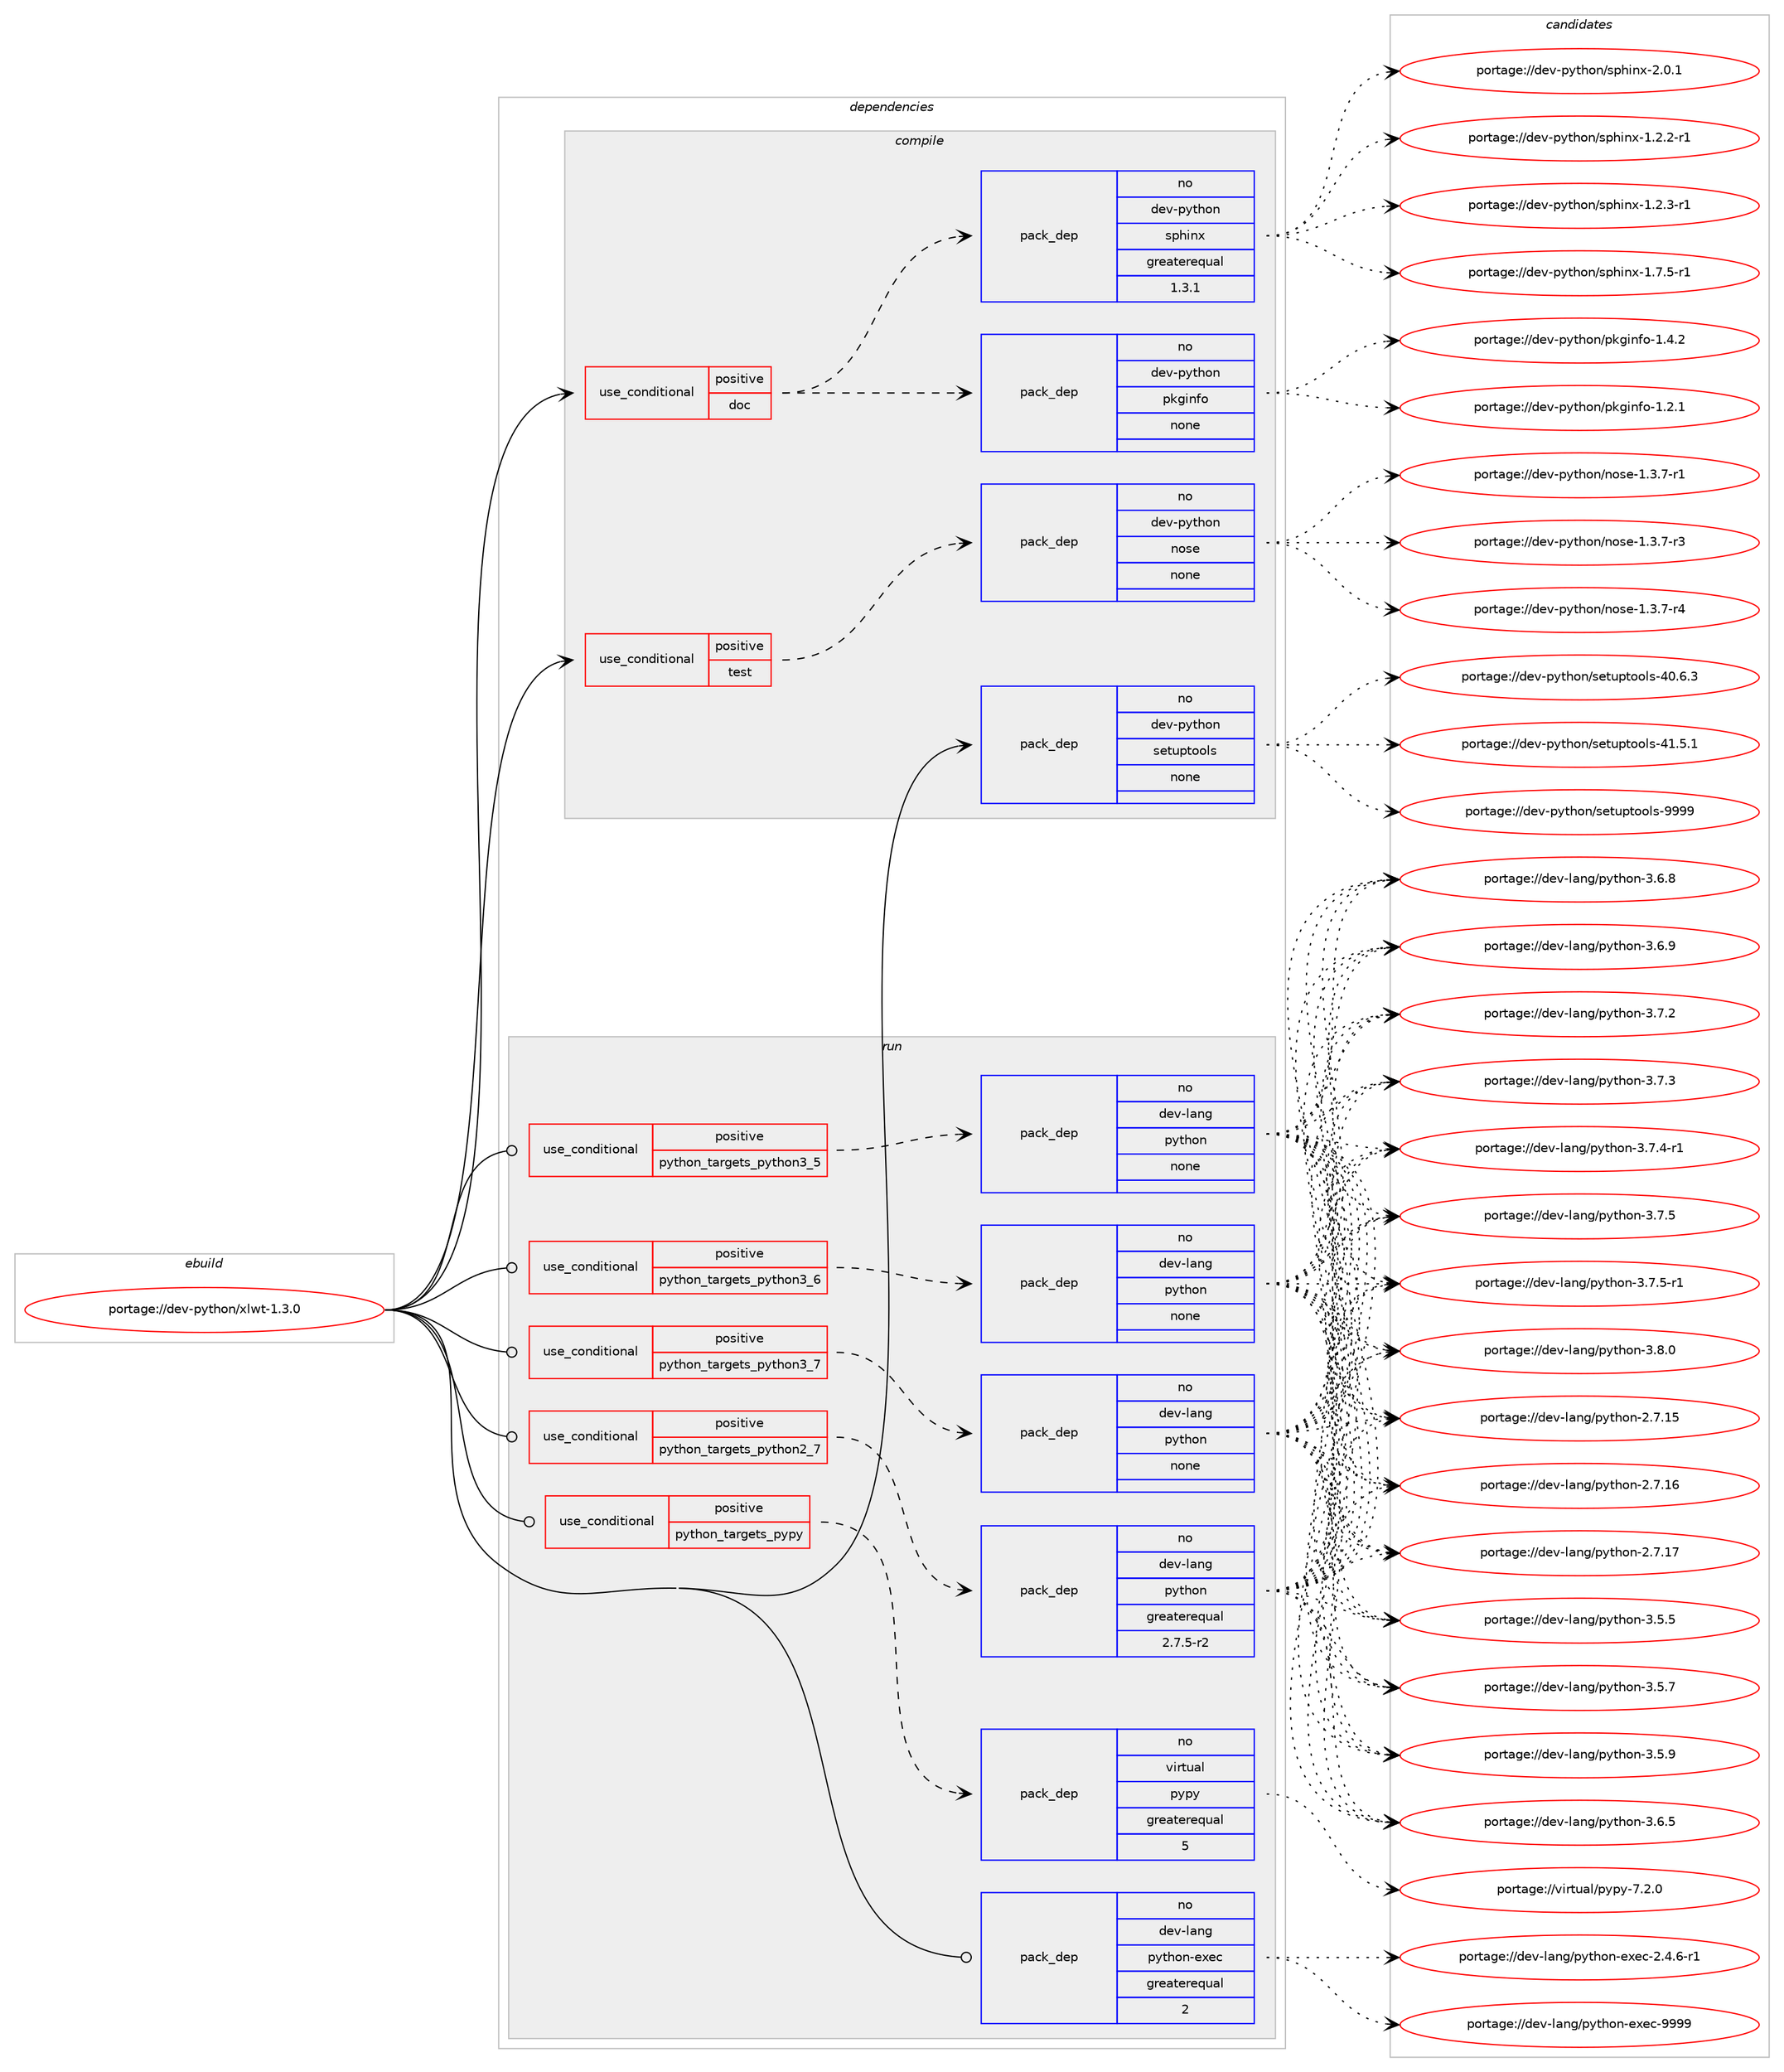 digraph prolog {

# *************
# Graph options
# *************

newrank=true;
concentrate=true;
compound=true;
graph [rankdir=LR,fontname=Helvetica,fontsize=10,ranksep=1.5];#, ranksep=2.5, nodesep=0.2];
edge  [arrowhead=vee];
node  [fontname=Helvetica,fontsize=10];

# **********
# The ebuild
# **********

subgraph cluster_leftcol {
color=gray;
rank=same;
label=<<i>ebuild</i>>;
id [label="portage://dev-python/xlwt-1.3.0", color=red, width=4, href="../dev-python/xlwt-1.3.0.svg"];
}

# ****************
# The dependencies
# ****************

subgraph cluster_midcol {
color=gray;
label=<<i>dependencies</i>>;
subgraph cluster_compile {
fillcolor="#eeeeee";
style=filled;
label=<<i>compile</i>>;
subgraph cond41038 {
dependency179739 [label=<<TABLE BORDER="0" CELLBORDER="1" CELLSPACING="0" CELLPADDING="4"><TR><TD ROWSPAN="3" CELLPADDING="10">use_conditional</TD></TR><TR><TD>positive</TD></TR><TR><TD>doc</TD></TR></TABLE>>, shape=none, color=red];
subgraph pack135290 {
dependency179740 [label=<<TABLE BORDER="0" CELLBORDER="1" CELLSPACING="0" CELLPADDING="4" WIDTH="220"><TR><TD ROWSPAN="6" CELLPADDING="30">pack_dep</TD></TR><TR><TD WIDTH="110">no</TD></TR><TR><TD>dev-python</TD></TR><TR><TD>sphinx</TD></TR><TR><TD>greaterequal</TD></TR><TR><TD>1.3.1</TD></TR></TABLE>>, shape=none, color=blue];
}
dependency179739:e -> dependency179740:w [weight=20,style="dashed",arrowhead="vee"];
subgraph pack135291 {
dependency179741 [label=<<TABLE BORDER="0" CELLBORDER="1" CELLSPACING="0" CELLPADDING="4" WIDTH="220"><TR><TD ROWSPAN="6" CELLPADDING="30">pack_dep</TD></TR><TR><TD WIDTH="110">no</TD></TR><TR><TD>dev-python</TD></TR><TR><TD>pkginfo</TD></TR><TR><TD>none</TD></TR><TR><TD></TD></TR></TABLE>>, shape=none, color=blue];
}
dependency179739:e -> dependency179741:w [weight=20,style="dashed",arrowhead="vee"];
}
id:e -> dependency179739:w [weight=20,style="solid",arrowhead="vee"];
subgraph cond41039 {
dependency179742 [label=<<TABLE BORDER="0" CELLBORDER="1" CELLSPACING="0" CELLPADDING="4"><TR><TD ROWSPAN="3" CELLPADDING="10">use_conditional</TD></TR><TR><TD>positive</TD></TR><TR><TD>test</TD></TR></TABLE>>, shape=none, color=red];
subgraph pack135292 {
dependency179743 [label=<<TABLE BORDER="0" CELLBORDER="1" CELLSPACING="0" CELLPADDING="4" WIDTH="220"><TR><TD ROWSPAN="6" CELLPADDING="30">pack_dep</TD></TR><TR><TD WIDTH="110">no</TD></TR><TR><TD>dev-python</TD></TR><TR><TD>nose</TD></TR><TR><TD>none</TD></TR><TR><TD></TD></TR></TABLE>>, shape=none, color=blue];
}
dependency179742:e -> dependency179743:w [weight=20,style="dashed",arrowhead="vee"];
}
id:e -> dependency179742:w [weight=20,style="solid",arrowhead="vee"];
subgraph pack135293 {
dependency179744 [label=<<TABLE BORDER="0" CELLBORDER="1" CELLSPACING="0" CELLPADDING="4" WIDTH="220"><TR><TD ROWSPAN="6" CELLPADDING="30">pack_dep</TD></TR><TR><TD WIDTH="110">no</TD></TR><TR><TD>dev-python</TD></TR><TR><TD>setuptools</TD></TR><TR><TD>none</TD></TR><TR><TD></TD></TR></TABLE>>, shape=none, color=blue];
}
id:e -> dependency179744:w [weight=20,style="solid",arrowhead="vee"];
}
subgraph cluster_compileandrun {
fillcolor="#eeeeee";
style=filled;
label=<<i>compile and run</i>>;
}
subgraph cluster_run {
fillcolor="#eeeeee";
style=filled;
label=<<i>run</i>>;
subgraph cond41040 {
dependency179745 [label=<<TABLE BORDER="0" CELLBORDER="1" CELLSPACING="0" CELLPADDING="4"><TR><TD ROWSPAN="3" CELLPADDING="10">use_conditional</TD></TR><TR><TD>positive</TD></TR><TR><TD>python_targets_pypy</TD></TR></TABLE>>, shape=none, color=red];
subgraph pack135294 {
dependency179746 [label=<<TABLE BORDER="0" CELLBORDER="1" CELLSPACING="0" CELLPADDING="4" WIDTH="220"><TR><TD ROWSPAN="6" CELLPADDING="30">pack_dep</TD></TR><TR><TD WIDTH="110">no</TD></TR><TR><TD>virtual</TD></TR><TR><TD>pypy</TD></TR><TR><TD>greaterequal</TD></TR><TR><TD>5</TD></TR></TABLE>>, shape=none, color=blue];
}
dependency179745:e -> dependency179746:w [weight=20,style="dashed",arrowhead="vee"];
}
id:e -> dependency179745:w [weight=20,style="solid",arrowhead="odot"];
subgraph cond41041 {
dependency179747 [label=<<TABLE BORDER="0" CELLBORDER="1" CELLSPACING="0" CELLPADDING="4"><TR><TD ROWSPAN="3" CELLPADDING="10">use_conditional</TD></TR><TR><TD>positive</TD></TR><TR><TD>python_targets_python2_7</TD></TR></TABLE>>, shape=none, color=red];
subgraph pack135295 {
dependency179748 [label=<<TABLE BORDER="0" CELLBORDER="1" CELLSPACING="0" CELLPADDING="4" WIDTH="220"><TR><TD ROWSPAN="6" CELLPADDING="30">pack_dep</TD></TR><TR><TD WIDTH="110">no</TD></TR><TR><TD>dev-lang</TD></TR><TR><TD>python</TD></TR><TR><TD>greaterequal</TD></TR><TR><TD>2.7.5-r2</TD></TR></TABLE>>, shape=none, color=blue];
}
dependency179747:e -> dependency179748:w [weight=20,style="dashed",arrowhead="vee"];
}
id:e -> dependency179747:w [weight=20,style="solid",arrowhead="odot"];
subgraph cond41042 {
dependency179749 [label=<<TABLE BORDER="0" CELLBORDER="1" CELLSPACING="0" CELLPADDING="4"><TR><TD ROWSPAN="3" CELLPADDING="10">use_conditional</TD></TR><TR><TD>positive</TD></TR><TR><TD>python_targets_python3_5</TD></TR></TABLE>>, shape=none, color=red];
subgraph pack135296 {
dependency179750 [label=<<TABLE BORDER="0" CELLBORDER="1" CELLSPACING="0" CELLPADDING="4" WIDTH="220"><TR><TD ROWSPAN="6" CELLPADDING="30">pack_dep</TD></TR><TR><TD WIDTH="110">no</TD></TR><TR><TD>dev-lang</TD></TR><TR><TD>python</TD></TR><TR><TD>none</TD></TR><TR><TD></TD></TR></TABLE>>, shape=none, color=blue];
}
dependency179749:e -> dependency179750:w [weight=20,style="dashed",arrowhead="vee"];
}
id:e -> dependency179749:w [weight=20,style="solid",arrowhead="odot"];
subgraph cond41043 {
dependency179751 [label=<<TABLE BORDER="0" CELLBORDER="1" CELLSPACING="0" CELLPADDING="4"><TR><TD ROWSPAN="3" CELLPADDING="10">use_conditional</TD></TR><TR><TD>positive</TD></TR><TR><TD>python_targets_python3_6</TD></TR></TABLE>>, shape=none, color=red];
subgraph pack135297 {
dependency179752 [label=<<TABLE BORDER="0" CELLBORDER="1" CELLSPACING="0" CELLPADDING="4" WIDTH="220"><TR><TD ROWSPAN="6" CELLPADDING="30">pack_dep</TD></TR><TR><TD WIDTH="110">no</TD></TR><TR><TD>dev-lang</TD></TR><TR><TD>python</TD></TR><TR><TD>none</TD></TR><TR><TD></TD></TR></TABLE>>, shape=none, color=blue];
}
dependency179751:e -> dependency179752:w [weight=20,style="dashed",arrowhead="vee"];
}
id:e -> dependency179751:w [weight=20,style="solid",arrowhead="odot"];
subgraph cond41044 {
dependency179753 [label=<<TABLE BORDER="0" CELLBORDER="1" CELLSPACING="0" CELLPADDING="4"><TR><TD ROWSPAN="3" CELLPADDING="10">use_conditional</TD></TR><TR><TD>positive</TD></TR><TR><TD>python_targets_python3_7</TD></TR></TABLE>>, shape=none, color=red];
subgraph pack135298 {
dependency179754 [label=<<TABLE BORDER="0" CELLBORDER="1" CELLSPACING="0" CELLPADDING="4" WIDTH="220"><TR><TD ROWSPAN="6" CELLPADDING="30">pack_dep</TD></TR><TR><TD WIDTH="110">no</TD></TR><TR><TD>dev-lang</TD></TR><TR><TD>python</TD></TR><TR><TD>none</TD></TR><TR><TD></TD></TR></TABLE>>, shape=none, color=blue];
}
dependency179753:e -> dependency179754:w [weight=20,style="dashed",arrowhead="vee"];
}
id:e -> dependency179753:w [weight=20,style="solid",arrowhead="odot"];
subgraph pack135299 {
dependency179755 [label=<<TABLE BORDER="0" CELLBORDER="1" CELLSPACING="0" CELLPADDING="4" WIDTH="220"><TR><TD ROWSPAN="6" CELLPADDING="30">pack_dep</TD></TR><TR><TD WIDTH="110">no</TD></TR><TR><TD>dev-lang</TD></TR><TR><TD>python-exec</TD></TR><TR><TD>greaterequal</TD></TR><TR><TD>2</TD></TR></TABLE>>, shape=none, color=blue];
}
id:e -> dependency179755:w [weight=20,style="solid",arrowhead="odot"];
}
}

# **************
# The candidates
# **************

subgraph cluster_choices {
rank=same;
color=gray;
label=<<i>candidates</i>>;

subgraph choice135290 {
color=black;
nodesep=1;
choiceportage10010111845112121116104111110471151121041051101204549465046504511449 [label="portage://dev-python/sphinx-1.2.2-r1", color=red, width=4,href="../dev-python/sphinx-1.2.2-r1.svg"];
choiceportage10010111845112121116104111110471151121041051101204549465046514511449 [label="portage://dev-python/sphinx-1.2.3-r1", color=red, width=4,href="../dev-python/sphinx-1.2.3-r1.svg"];
choiceportage10010111845112121116104111110471151121041051101204549465546534511449 [label="portage://dev-python/sphinx-1.7.5-r1", color=red, width=4,href="../dev-python/sphinx-1.7.5-r1.svg"];
choiceportage1001011184511212111610411111047115112104105110120455046484649 [label="portage://dev-python/sphinx-2.0.1", color=red, width=4,href="../dev-python/sphinx-2.0.1.svg"];
dependency179740:e -> choiceportage10010111845112121116104111110471151121041051101204549465046504511449:w [style=dotted,weight="100"];
dependency179740:e -> choiceportage10010111845112121116104111110471151121041051101204549465046514511449:w [style=dotted,weight="100"];
dependency179740:e -> choiceportage10010111845112121116104111110471151121041051101204549465546534511449:w [style=dotted,weight="100"];
dependency179740:e -> choiceportage1001011184511212111610411111047115112104105110120455046484649:w [style=dotted,weight="100"];
}
subgraph choice135291 {
color=black;
nodesep=1;
choiceportage1001011184511212111610411111047112107103105110102111454946504649 [label="portage://dev-python/pkginfo-1.2.1", color=red, width=4,href="../dev-python/pkginfo-1.2.1.svg"];
choiceportage1001011184511212111610411111047112107103105110102111454946524650 [label="portage://dev-python/pkginfo-1.4.2", color=red, width=4,href="../dev-python/pkginfo-1.4.2.svg"];
dependency179741:e -> choiceportage1001011184511212111610411111047112107103105110102111454946504649:w [style=dotted,weight="100"];
dependency179741:e -> choiceportage1001011184511212111610411111047112107103105110102111454946524650:w [style=dotted,weight="100"];
}
subgraph choice135292 {
color=black;
nodesep=1;
choiceportage10010111845112121116104111110471101111151014549465146554511449 [label="portage://dev-python/nose-1.3.7-r1", color=red, width=4,href="../dev-python/nose-1.3.7-r1.svg"];
choiceportage10010111845112121116104111110471101111151014549465146554511451 [label="portage://dev-python/nose-1.3.7-r3", color=red, width=4,href="../dev-python/nose-1.3.7-r3.svg"];
choiceportage10010111845112121116104111110471101111151014549465146554511452 [label="portage://dev-python/nose-1.3.7-r4", color=red, width=4,href="../dev-python/nose-1.3.7-r4.svg"];
dependency179743:e -> choiceportage10010111845112121116104111110471101111151014549465146554511449:w [style=dotted,weight="100"];
dependency179743:e -> choiceportage10010111845112121116104111110471101111151014549465146554511451:w [style=dotted,weight="100"];
dependency179743:e -> choiceportage10010111845112121116104111110471101111151014549465146554511452:w [style=dotted,weight="100"];
}
subgraph choice135293 {
color=black;
nodesep=1;
choiceportage100101118451121211161041111104711510111611711211611111110811545524846544651 [label="portage://dev-python/setuptools-40.6.3", color=red, width=4,href="../dev-python/setuptools-40.6.3.svg"];
choiceportage100101118451121211161041111104711510111611711211611111110811545524946534649 [label="portage://dev-python/setuptools-41.5.1", color=red, width=4,href="../dev-python/setuptools-41.5.1.svg"];
choiceportage10010111845112121116104111110471151011161171121161111111081154557575757 [label="portage://dev-python/setuptools-9999", color=red, width=4,href="../dev-python/setuptools-9999.svg"];
dependency179744:e -> choiceportage100101118451121211161041111104711510111611711211611111110811545524846544651:w [style=dotted,weight="100"];
dependency179744:e -> choiceportage100101118451121211161041111104711510111611711211611111110811545524946534649:w [style=dotted,weight="100"];
dependency179744:e -> choiceportage10010111845112121116104111110471151011161171121161111111081154557575757:w [style=dotted,weight="100"];
}
subgraph choice135294 {
color=black;
nodesep=1;
choiceportage1181051141161179710847112121112121455546504648 [label="portage://virtual/pypy-7.2.0", color=red, width=4,href="../virtual/pypy-7.2.0.svg"];
dependency179746:e -> choiceportage1181051141161179710847112121112121455546504648:w [style=dotted,weight="100"];
}
subgraph choice135295 {
color=black;
nodesep=1;
choiceportage10010111845108971101034711212111610411111045504655464953 [label="portage://dev-lang/python-2.7.15", color=red, width=4,href="../dev-lang/python-2.7.15.svg"];
choiceportage10010111845108971101034711212111610411111045504655464954 [label="portage://dev-lang/python-2.7.16", color=red, width=4,href="../dev-lang/python-2.7.16.svg"];
choiceportage10010111845108971101034711212111610411111045504655464955 [label="portage://dev-lang/python-2.7.17", color=red, width=4,href="../dev-lang/python-2.7.17.svg"];
choiceportage100101118451089711010347112121116104111110455146534653 [label="portage://dev-lang/python-3.5.5", color=red, width=4,href="../dev-lang/python-3.5.5.svg"];
choiceportage100101118451089711010347112121116104111110455146534655 [label="portage://dev-lang/python-3.5.7", color=red, width=4,href="../dev-lang/python-3.5.7.svg"];
choiceportage100101118451089711010347112121116104111110455146534657 [label="portage://dev-lang/python-3.5.9", color=red, width=4,href="../dev-lang/python-3.5.9.svg"];
choiceportage100101118451089711010347112121116104111110455146544653 [label="portage://dev-lang/python-3.6.5", color=red, width=4,href="../dev-lang/python-3.6.5.svg"];
choiceportage100101118451089711010347112121116104111110455146544656 [label="portage://dev-lang/python-3.6.8", color=red, width=4,href="../dev-lang/python-3.6.8.svg"];
choiceportage100101118451089711010347112121116104111110455146544657 [label="portage://dev-lang/python-3.6.9", color=red, width=4,href="../dev-lang/python-3.6.9.svg"];
choiceportage100101118451089711010347112121116104111110455146554650 [label="portage://dev-lang/python-3.7.2", color=red, width=4,href="../dev-lang/python-3.7.2.svg"];
choiceportage100101118451089711010347112121116104111110455146554651 [label="portage://dev-lang/python-3.7.3", color=red, width=4,href="../dev-lang/python-3.7.3.svg"];
choiceportage1001011184510897110103471121211161041111104551465546524511449 [label="portage://dev-lang/python-3.7.4-r1", color=red, width=4,href="../dev-lang/python-3.7.4-r1.svg"];
choiceportage100101118451089711010347112121116104111110455146554653 [label="portage://dev-lang/python-3.7.5", color=red, width=4,href="../dev-lang/python-3.7.5.svg"];
choiceportage1001011184510897110103471121211161041111104551465546534511449 [label="portage://dev-lang/python-3.7.5-r1", color=red, width=4,href="../dev-lang/python-3.7.5-r1.svg"];
choiceportage100101118451089711010347112121116104111110455146564648 [label="portage://dev-lang/python-3.8.0", color=red, width=4,href="../dev-lang/python-3.8.0.svg"];
dependency179748:e -> choiceportage10010111845108971101034711212111610411111045504655464953:w [style=dotted,weight="100"];
dependency179748:e -> choiceportage10010111845108971101034711212111610411111045504655464954:w [style=dotted,weight="100"];
dependency179748:e -> choiceportage10010111845108971101034711212111610411111045504655464955:w [style=dotted,weight="100"];
dependency179748:e -> choiceportage100101118451089711010347112121116104111110455146534653:w [style=dotted,weight="100"];
dependency179748:e -> choiceportage100101118451089711010347112121116104111110455146534655:w [style=dotted,weight="100"];
dependency179748:e -> choiceportage100101118451089711010347112121116104111110455146534657:w [style=dotted,weight="100"];
dependency179748:e -> choiceportage100101118451089711010347112121116104111110455146544653:w [style=dotted,weight="100"];
dependency179748:e -> choiceportage100101118451089711010347112121116104111110455146544656:w [style=dotted,weight="100"];
dependency179748:e -> choiceportage100101118451089711010347112121116104111110455146544657:w [style=dotted,weight="100"];
dependency179748:e -> choiceportage100101118451089711010347112121116104111110455146554650:w [style=dotted,weight="100"];
dependency179748:e -> choiceportage100101118451089711010347112121116104111110455146554651:w [style=dotted,weight="100"];
dependency179748:e -> choiceportage1001011184510897110103471121211161041111104551465546524511449:w [style=dotted,weight="100"];
dependency179748:e -> choiceportage100101118451089711010347112121116104111110455146554653:w [style=dotted,weight="100"];
dependency179748:e -> choiceportage1001011184510897110103471121211161041111104551465546534511449:w [style=dotted,weight="100"];
dependency179748:e -> choiceportage100101118451089711010347112121116104111110455146564648:w [style=dotted,weight="100"];
}
subgraph choice135296 {
color=black;
nodesep=1;
choiceportage10010111845108971101034711212111610411111045504655464953 [label="portage://dev-lang/python-2.7.15", color=red, width=4,href="../dev-lang/python-2.7.15.svg"];
choiceportage10010111845108971101034711212111610411111045504655464954 [label="portage://dev-lang/python-2.7.16", color=red, width=4,href="../dev-lang/python-2.7.16.svg"];
choiceportage10010111845108971101034711212111610411111045504655464955 [label="portage://dev-lang/python-2.7.17", color=red, width=4,href="../dev-lang/python-2.7.17.svg"];
choiceportage100101118451089711010347112121116104111110455146534653 [label="portage://dev-lang/python-3.5.5", color=red, width=4,href="../dev-lang/python-3.5.5.svg"];
choiceportage100101118451089711010347112121116104111110455146534655 [label="portage://dev-lang/python-3.5.7", color=red, width=4,href="../dev-lang/python-3.5.7.svg"];
choiceportage100101118451089711010347112121116104111110455146534657 [label="portage://dev-lang/python-3.5.9", color=red, width=4,href="../dev-lang/python-3.5.9.svg"];
choiceportage100101118451089711010347112121116104111110455146544653 [label="portage://dev-lang/python-3.6.5", color=red, width=4,href="../dev-lang/python-3.6.5.svg"];
choiceportage100101118451089711010347112121116104111110455146544656 [label="portage://dev-lang/python-3.6.8", color=red, width=4,href="../dev-lang/python-3.6.8.svg"];
choiceportage100101118451089711010347112121116104111110455146544657 [label="portage://dev-lang/python-3.6.9", color=red, width=4,href="../dev-lang/python-3.6.9.svg"];
choiceportage100101118451089711010347112121116104111110455146554650 [label="portage://dev-lang/python-3.7.2", color=red, width=4,href="../dev-lang/python-3.7.2.svg"];
choiceportage100101118451089711010347112121116104111110455146554651 [label="portage://dev-lang/python-3.7.3", color=red, width=4,href="../dev-lang/python-3.7.3.svg"];
choiceportage1001011184510897110103471121211161041111104551465546524511449 [label="portage://dev-lang/python-3.7.4-r1", color=red, width=4,href="../dev-lang/python-3.7.4-r1.svg"];
choiceportage100101118451089711010347112121116104111110455146554653 [label="portage://dev-lang/python-3.7.5", color=red, width=4,href="../dev-lang/python-3.7.5.svg"];
choiceportage1001011184510897110103471121211161041111104551465546534511449 [label="portage://dev-lang/python-3.7.5-r1", color=red, width=4,href="../dev-lang/python-3.7.5-r1.svg"];
choiceportage100101118451089711010347112121116104111110455146564648 [label="portage://dev-lang/python-3.8.0", color=red, width=4,href="../dev-lang/python-3.8.0.svg"];
dependency179750:e -> choiceportage10010111845108971101034711212111610411111045504655464953:w [style=dotted,weight="100"];
dependency179750:e -> choiceportage10010111845108971101034711212111610411111045504655464954:w [style=dotted,weight="100"];
dependency179750:e -> choiceportage10010111845108971101034711212111610411111045504655464955:w [style=dotted,weight="100"];
dependency179750:e -> choiceportage100101118451089711010347112121116104111110455146534653:w [style=dotted,weight="100"];
dependency179750:e -> choiceportage100101118451089711010347112121116104111110455146534655:w [style=dotted,weight="100"];
dependency179750:e -> choiceportage100101118451089711010347112121116104111110455146534657:w [style=dotted,weight="100"];
dependency179750:e -> choiceportage100101118451089711010347112121116104111110455146544653:w [style=dotted,weight="100"];
dependency179750:e -> choiceportage100101118451089711010347112121116104111110455146544656:w [style=dotted,weight="100"];
dependency179750:e -> choiceportage100101118451089711010347112121116104111110455146544657:w [style=dotted,weight="100"];
dependency179750:e -> choiceportage100101118451089711010347112121116104111110455146554650:w [style=dotted,weight="100"];
dependency179750:e -> choiceportage100101118451089711010347112121116104111110455146554651:w [style=dotted,weight="100"];
dependency179750:e -> choiceportage1001011184510897110103471121211161041111104551465546524511449:w [style=dotted,weight="100"];
dependency179750:e -> choiceportage100101118451089711010347112121116104111110455146554653:w [style=dotted,weight="100"];
dependency179750:e -> choiceportage1001011184510897110103471121211161041111104551465546534511449:w [style=dotted,weight="100"];
dependency179750:e -> choiceportage100101118451089711010347112121116104111110455146564648:w [style=dotted,weight="100"];
}
subgraph choice135297 {
color=black;
nodesep=1;
choiceportage10010111845108971101034711212111610411111045504655464953 [label="portage://dev-lang/python-2.7.15", color=red, width=4,href="../dev-lang/python-2.7.15.svg"];
choiceportage10010111845108971101034711212111610411111045504655464954 [label="portage://dev-lang/python-2.7.16", color=red, width=4,href="../dev-lang/python-2.7.16.svg"];
choiceportage10010111845108971101034711212111610411111045504655464955 [label="portage://dev-lang/python-2.7.17", color=red, width=4,href="../dev-lang/python-2.7.17.svg"];
choiceportage100101118451089711010347112121116104111110455146534653 [label="portage://dev-lang/python-3.5.5", color=red, width=4,href="../dev-lang/python-3.5.5.svg"];
choiceportage100101118451089711010347112121116104111110455146534655 [label="portage://dev-lang/python-3.5.7", color=red, width=4,href="../dev-lang/python-3.5.7.svg"];
choiceportage100101118451089711010347112121116104111110455146534657 [label="portage://dev-lang/python-3.5.9", color=red, width=4,href="../dev-lang/python-3.5.9.svg"];
choiceportage100101118451089711010347112121116104111110455146544653 [label="portage://dev-lang/python-3.6.5", color=red, width=4,href="../dev-lang/python-3.6.5.svg"];
choiceportage100101118451089711010347112121116104111110455146544656 [label="portage://dev-lang/python-3.6.8", color=red, width=4,href="../dev-lang/python-3.6.8.svg"];
choiceportage100101118451089711010347112121116104111110455146544657 [label="portage://dev-lang/python-3.6.9", color=red, width=4,href="../dev-lang/python-3.6.9.svg"];
choiceportage100101118451089711010347112121116104111110455146554650 [label="portage://dev-lang/python-3.7.2", color=red, width=4,href="../dev-lang/python-3.7.2.svg"];
choiceportage100101118451089711010347112121116104111110455146554651 [label="portage://dev-lang/python-3.7.3", color=red, width=4,href="../dev-lang/python-3.7.3.svg"];
choiceportage1001011184510897110103471121211161041111104551465546524511449 [label="portage://dev-lang/python-3.7.4-r1", color=red, width=4,href="../dev-lang/python-3.7.4-r1.svg"];
choiceportage100101118451089711010347112121116104111110455146554653 [label="portage://dev-lang/python-3.7.5", color=red, width=4,href="../dev-lang/python-3.7.5.svg"];
choiceportage1001011184510897110103471121211161041111104551465546534511449 [label="portage://dev-lang/python-3.7.5-r1", color=red, width=4,href="../dev-lang/python-3.7.5-r1.svg"];
choiceportage100101118451089711010347112121116104111110455146564648 [label="portage://dev-lang/python-3.8.0", color=red, width=4,href="../dev-lang/python-3.8.0.svg"];
dependency179752:e -> choiceportage10010111845108971101034711212111610411111045504655464953:w [style=dotted,weight="100"];
dependency179752:e -> choiceportage10010111845108971101034711212111610411111045504655464954:w [style=dotted,weight="100"];
dependency179752:e -> choiceportage10010111845108971101034711212111610411111045504655464955:w [style=dotted,weight="100"];
dependency179752:e -> choiceportage100101118451089711010347112121116104111110455146534653:w [style=dotted,weight="100"];
dependency179752:e -> choiceportage100101118451089711010347112121116104111110455146534655:w [style=dotted,weight="100"];
dependency179752:e -> choiceportage100101118451089711010347112121116104111110455146534657:w [style=dotted,weight="100"];
dependency179752:e -> choiceportage100101118451089711010347112121116104111110455146544653:w [style=dotted,weight="100"];
dependency179752:e -> choiceportage100101118451089711010347112121116104111110455146544656:w [style=dotted,weight="100"];
dependency179752:e -> choiceportage100101118451089711010347112121116104111110455146544657:w [style=dotted,weight="100"];
dependency179752:e -> choiceportage100101118451089711010347112121116104111110455146554650:w [style=dotted,weight="100"];
dependency179752:e -> choiceportage100101118451089711010347112121116104111110455146554651:w [style=dotted,weight="100"];
dependency179752:e -> choiceportage1001011184510897110103471121211161041111104551465546524511449:w [style=dotted,weight="100"];
dependency179752:e -> choiceportage100101118451089711010347112121116104111110455146554653:w [style=dotted,weight="100"];
dependency179752:e -> choiceportage1001011184510897110103471121211161041111104551465546534511449:w [style=dotted,weight="100"];
dependency179752:e -> choiceportage100101118451089711010347112121116104111110455146564648:w [style=dotted,weight="100"];
}
subgraph choice135298 {
color=black;
nodesep=1;
choiceportage10010111845108971101034711212111610411111045504655464953 [label="portage://dev-lang/python-2.7.15", color=red, width=4,href="../dev-lang/python-2.7.15.svg"];
choiceportage10010111845108971101034711212111610411111045504655464954 [label="portage://dev-lang/python-2.7.16", color=red, width=4,href="../dev-lang/python-2.7.16.svg"];
choiceportage10010111845108971101034711212111610411111045504655464955 [label="portage://dev-lang/python-2.7.17", color=red, width=4,href="../dev-lang/python-2.7.17.svg"];
choiceportage100101118451089711010347112121116104111110455146534653 [label="portage://dev-lang/python-3.5.5", color=red, width=4,href="../dev-lang/python-3.5.5.svg"];
choiceportage100101118451089711010347112121116104111110455146534655 [label="portage://dev-lang/python-3.5.7", color=red, width=4,href="../dev-lang/python-3.5.7.svg"];
choiceportage100101118451089711010347112121116104111110455146534657 [label="portage://dev-lang/python-3.5.9", color=red, width=4,href="../dev-lang/python-3.5.9.svg"];
choiceportage100101118451089711010347112121116104111110455146544653 [label="portage://dev-lang/python-3.6.5", color=red, width=4,href="../dev-lang/python-3.6.5.svg"];
choiceportage100101118451089711010347112121116104111110455146544656 [label="portage://dev-lang/python-3.6.8", color=red, width=4,href="../dev-lang/python-3.6.8.svg"];
choiceportage100101118451089711010347112121116104111110455146544657 [label="portage://dev-lang/python-3.6.9", color=red, width=4,href="../dev-lang/python-3.6.9.svg"];
choiceportage100101118451089711010347112121116104111110455146554650 [label="portage://dev-lang/python-3.7.2", color=red, width=4,href="../dev-lang/python-3.7.2.svg"];
choiceportage100101118451089711010347112121116104111110455146554651 [label="portage://dev-lang/python-3.7.3", color=red, width=4,href="../dev-lang/python-3.7.3.svg"];
choiceportage1001011184510897110103471121211161041111104551465546524511449 [label="portage://dev-lang/python-3.7.4-r1", color=red, width=4,href="../dev-lang/python-3.7.4-r1.svg"];
choiceportage100101118451089711010347112121116104111110455146554653 [label="portage://dev-lang/python-3.7.5", color=red, width=4,href="../dev-lang/python-3.7.5.svg"];
choiceportage1001011184510897110103471121211161041111104551465546534511449 [label="portage://dev-lang/python-3.7.5-r1", color=red, width=4,href="../dev-lang/python-3.7.5-r1.svg"];
choiceportage100101118451089711010347112121116104111110455146564648 [label="portage://dev-lang/python-3.8.0", color=red, width=4,href="../dev-lang/python-3.8.0.svg"];
dependency179754:e -> choiceportage10010111845108971101034711212111610411111045504655464953:w [style=dotted,weight="100"];
dependency179754:e -> choiceportage10010111845108971101034711212111610411111045504655464954:w [style=dotted,weight="100"];
dependency179754:e -> choiceportage10010111845108971101034711212111610411111045504655464955:w [style=dotted,weight="100"];
dependency179754:e -> choiceportage100101118451089711010347112121116104111110455146534653:w [style=dotted,weight="100"];
dependency179754:e -> choiceportage100101118451089711010347112121116104111110455146534655:w [style=dotted,weight="100"];
dependency179754:e -> choiceportage100101118451089711010347112121116104111110455146534657:w [style=dotted,weight="100"];
dependency179754:e -> choiceportage100101118451089711010347112121116104111110455146544653:w [style=dotted,weight="100"];
dependency179754:e -> choiceportage100101118451089711010347112121116104111110455146544656:w [style=dotted,weight="100"];
dependency179754:e -> choiceportage100101118451089711010347112121116104111110455146544657:w [style=dotted,weight="100"];
dependency179754:e -> choiceportage100101118451089711010347112121116104111110455146554650:w [style=dotted,weight="100"];
dependency179754:e -> choiceportage100101118451089711010347112121116104111110455146554651:w [style=dotted,weight="100"];
dependency179754:e -> choiceportage1001011184510897110103471121211161041111104551465546524511449:w [style=dotted,weight="100"];
dependency179754:e -> choiceportage100101118451089711010347112121116104111110455146554653:w [style=dotted,weight="100"];
dependency179754:e -> choiceportage1001011184510897110103471121211161041111104551465546534511449:w [style=dotted,weight="100"];
dependency179754:e -> choiceportage100101118451089711010347112121116104111110455146564648:w [style=dotted,weight="100"];
}
subgraph choice135299 {
color=black;
nodesep=1;
choiceportage10010111845108971101034711212111610411111045101120101994550465246544511449 [label="portage://dev-lang/python-exec-2.4.6-r1", color=red, width=4,href="../dev-lang/python-exec-2.4.6-r1.svg"];
choiceportage10010111845108971101034711212111610411111045101120101994557575757 [label="portage://dev-lang/python-exec-9999", color=red, width=4,href="../dev-lang/python-exec-9999.svg"];
dependency179755:e -> choiceportage10010111845108971101034711212111610411111045101120101994550465246544511449:w [style=dotted,weight="100"];
dependency179755:e -> choiceportage10010111845108971101034711212111610411111045101120101994557575757:w [style=dotted,weight="100"];
}
}

}
